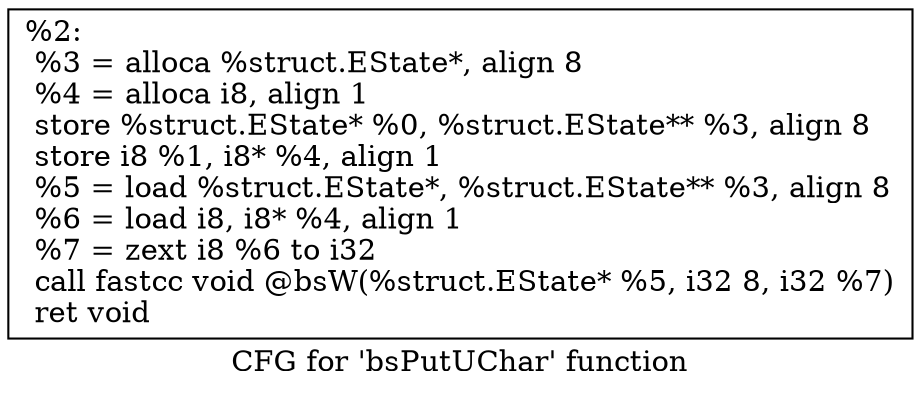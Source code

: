 digraph "CFG for 'bsPutUChar' function" {
	label="CFG for 'bsPutUChar' function";

	Node0x1b58d60 [shape=record,label="{%2:\l  %3 = alloca %struct.EState*, align 8\l  %4 = alloca i8, align 1\l  store %struct.EState* %0, %struct.EState** %3, align 8\l  store i8 %1, i8* %4, align 1\l  %5 = load %struct.EState*, %struct.EState** %3, align 8\l  %6 = load i8, i8* %4, align 1\l  %7 = zext i8 %6 to i32\l  call fastcc void @bsW(%struct.EState* %5, i32 8, i32 %7)\l  ret void\l}"];
}
